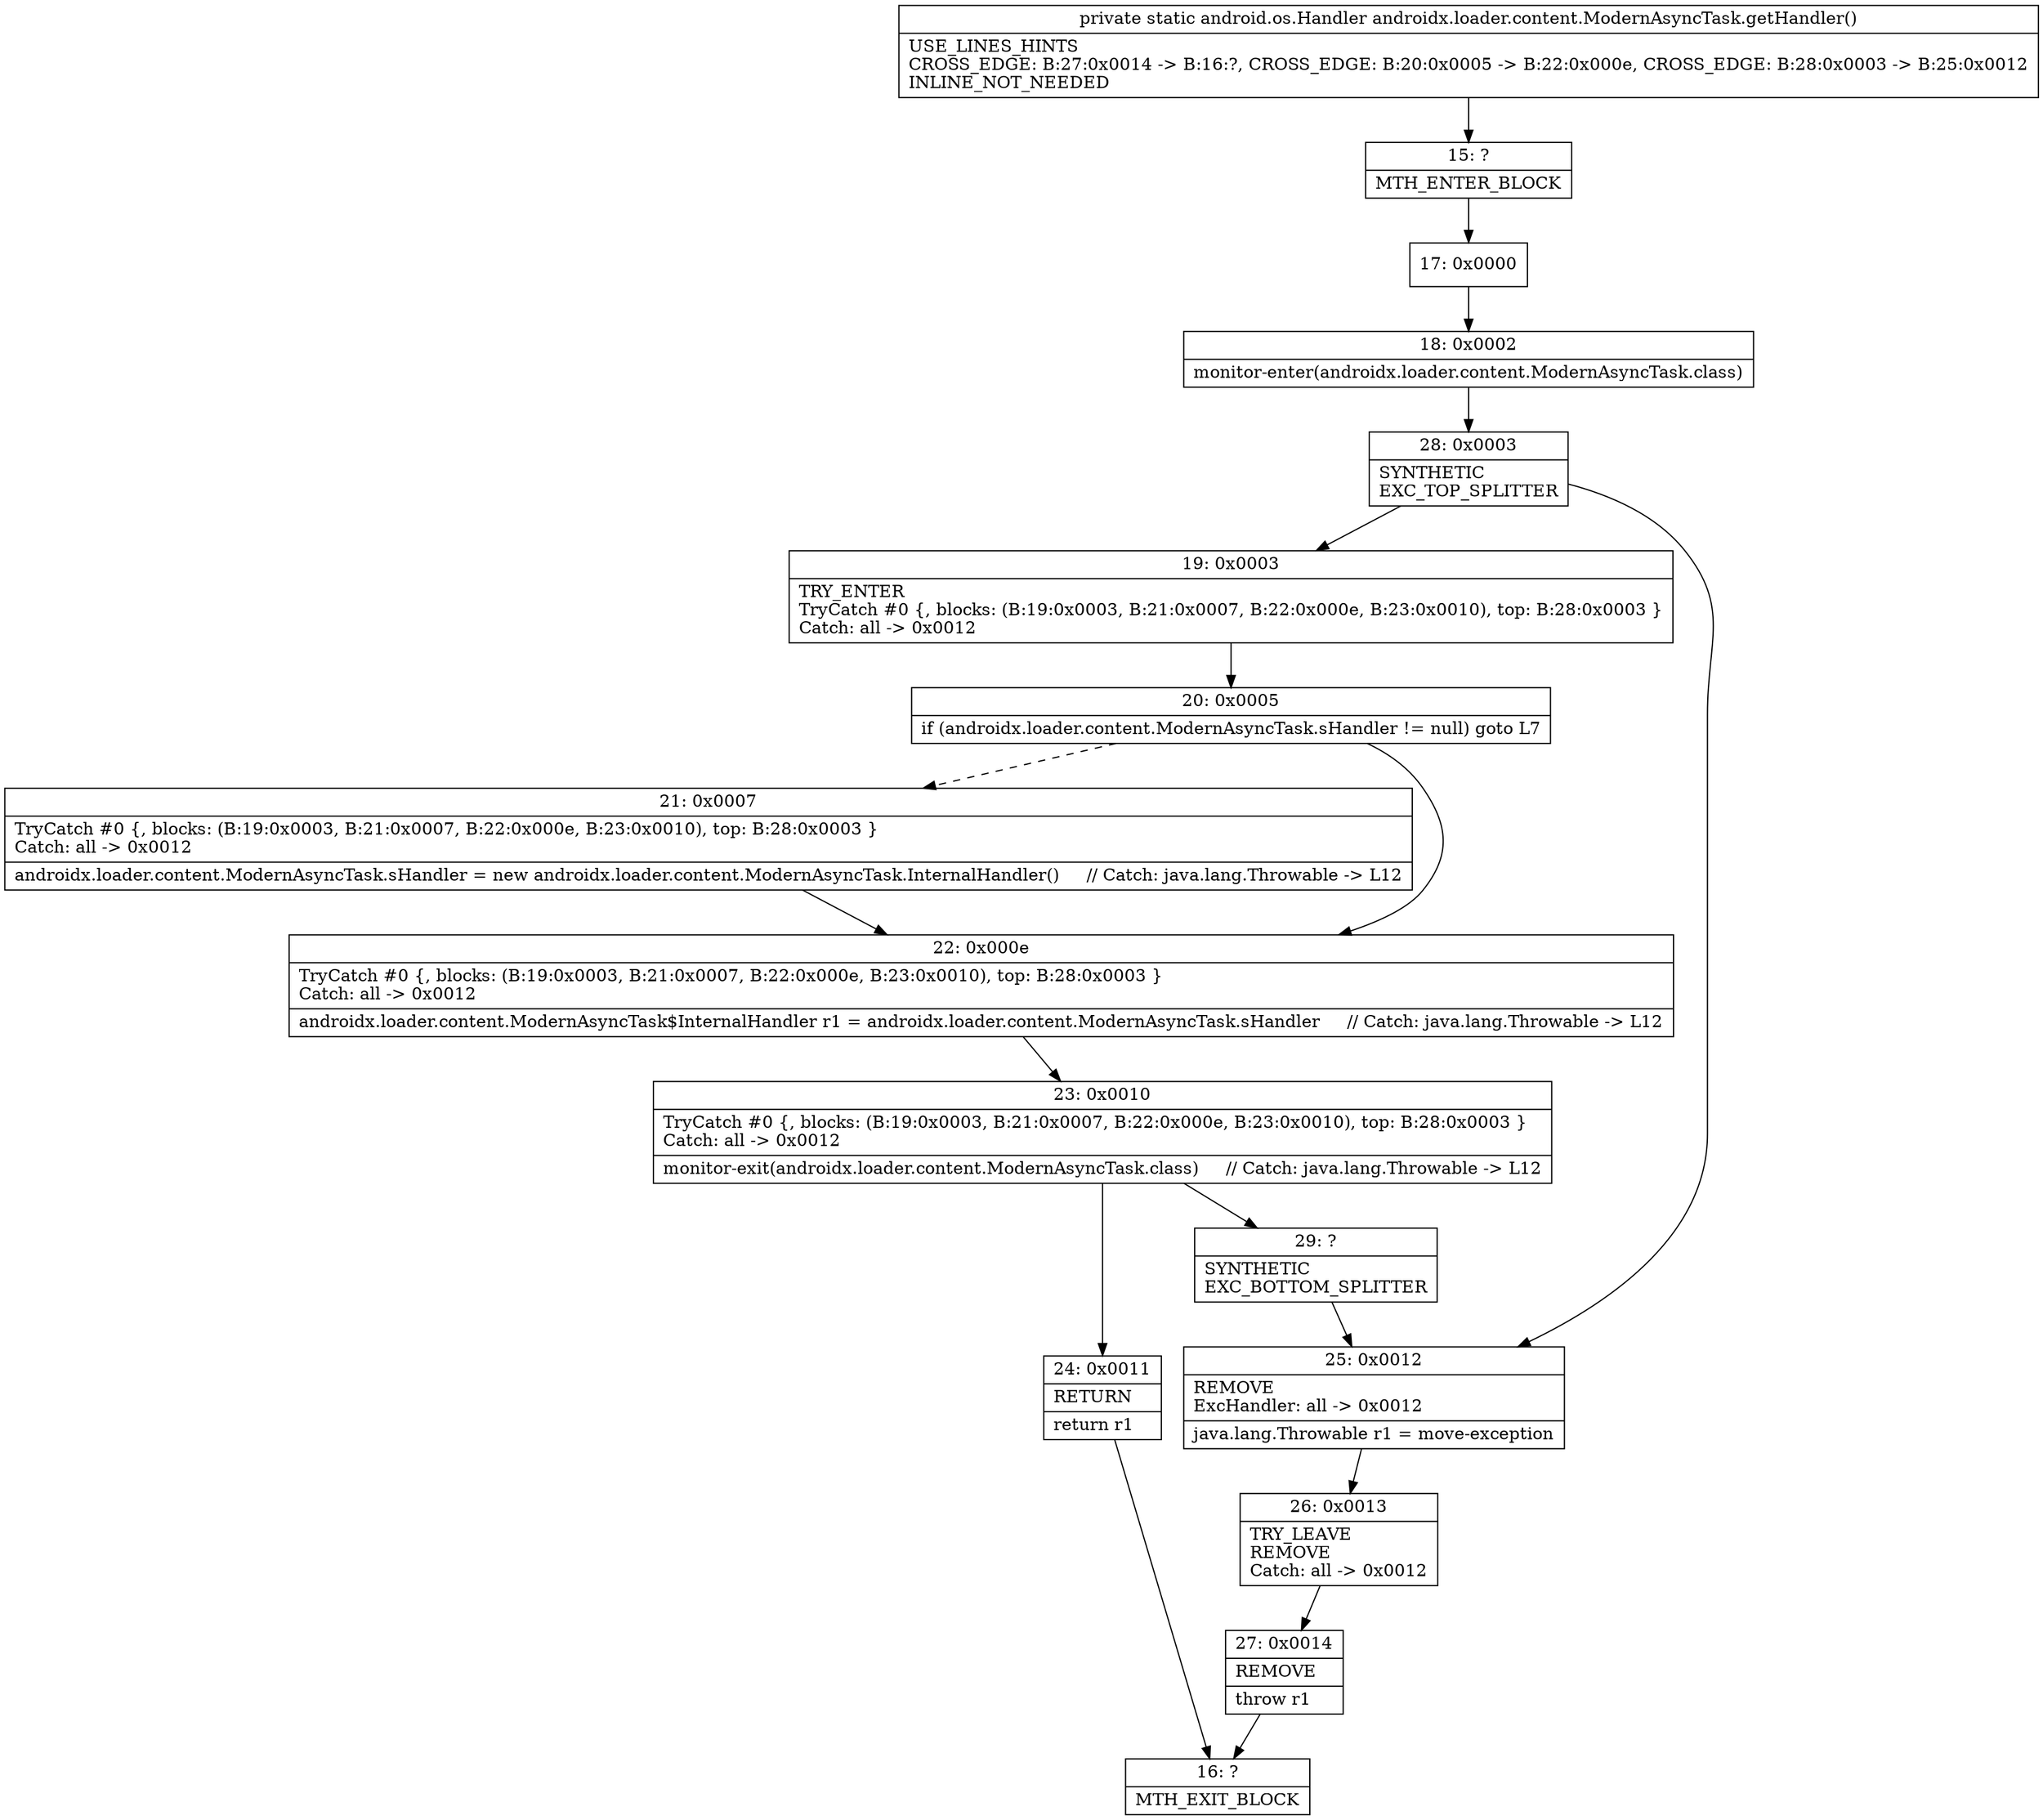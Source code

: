 digraph "CFG forandroidx.loader.content.ModernAsyncTask.getHandler()Landroid\/os\/Handler;" {
Node_15 [shape=record,label="{15\:\ ?|MTH_ENTER_BLOCK\l}"];
Node_17 [shape=record,label="{17\:\ 0x0000}"];
Node_18 [shape=record,label="{18\:\ 0x0002|monitor\-enter(androidx.loader.content.ModernAsyncTask.class)\l}"];
Node_28 [shape=record,label="{28\:\ 0x0003|SYNTHETIC\lEXC_TOP_SPLITTER\l}"];
Node_19 [shape=record,label="{19\:\ 0x0003|TRY_ENTER\lTryCatch #0 \{, blocks: (B:19:0x0003, B:21:0x0007, B:22:0x000e, B:23:0x0010), top: B:28:0x0003 \}\lCatch: all \-\> 0x0012\l}"];
Node_20 [shape=record,label="{20\:\ 0x0005|if (androidx.loader.content.ModernAsyncTask.sHandler != null) goto L7\l}"];
Node_21 [shape=record,label="{21\:\ 0x0007|TryCatch #0 \{, blocks: (B:19:0x0003, B:21:0x0007, B:22:0x000e, B:23:0x0010), top: B:28:0x0003 \}\lCatch: all \-\> 0x0012\l|androidx.loader.content.ModernAsyncTask.sHandler = new androidx.loader.content.ModernAsyncTask.InternalHandler()     \/\/ Catch: java.lang.Throwable \-\> L12\l}"];
Node_22 [shape=record,label="{22\:\ 0x000e|TryCatch #0 \{, blocks: (B:19:0x0003, B:21:0x0007, B:22:0x000e, B:23:0x0010), top: B:28:0x0003 \}\lCatch: all \-\> 0x0012\l|androidx.loader.content.ModernAsyncTask$InternalHandler r1 = androidx.loader.content.ModernAsyncTask.sHandler     \/\/ Catch: java.lang.Throwable \-\> L12\l}"];
Node_23 [shape=record,label="{23\:\ 0x0010|TryCatch #0 \{, blocks: (B:19:0x0003, B:21:0x0007, B:22:0x000e, B:23:0x0010), top: B:28:0x0003 \}\lCatch: all \-\> 0x0012\l|monitor\-exit(androidx.loader.content.ModernAsyncTask.class)     \/\/ Catch: java.lang.Throwable \-\> L12\l}"];
Node_24 [shape=record,label="{24\:\ 0x0011|RETURN\l|return r1\l}"];
Node_16 [shape=record,label="{16\:\ ?|MTH_EXIT_BLOCK\l}"];
Node_29 [shape=record,label="{29\:\ ?|SYNTHETIC\lEXC_BOTTOM_SPLITTER\l}"];
Node_25 [shape=record,label="{25\:\ 0x0012|REMOVE\lExcHandler: all \-\> 0x0012\l|java.lang.Throwable r1 = move\-exception\l}"];
Node_26 [shape=record,label="{26\:\ 0x0013|TRY_LEAVE\lREMOVE\lCatch: all \-\> 0x0012\l}"];
Node_27 [shape=record,label="{27\:\ 0x0014|REMOVE\l|throw r1\l}"];
MethodNode[shape=record,label="{private static android.os.Handler androidx.loader.content.ModernAsyncTask.getHandler()  | USE_LINES_HINTS\lCROSS_EDGE: B:27:0x0014 \-\> B:16:?, CROSS_EDGE: B:20:0x0005 \-\> B:22:0x000e, CROSS_EDGE: B:28:0x0003 \-\> B:25:0x0012\lINLINE_NOT_NEEDED\l}"];
MethodNode -> Node_15;Node_15 -> Node_17;
Node_17 -> Node_18;
Node_18 -> Node_28;
Node_28 -> Node_19;
Node_28 -> Node_25;
Node_19 -> Node_20;
Node_20 -> Node_21[style=dashed];
Node_20 -> Node_22;
Node_21 -> Node_22;
Node_22 -> Node_23;
Node_23 -> Node_24;
Node_23 -> Node_29;
Node_24 -> Node_16;
Node_29 -> Node_25;
Node_25 -> Node_26;
Node_26 -> Node_27;
Node_27 -> Node_16;
}

